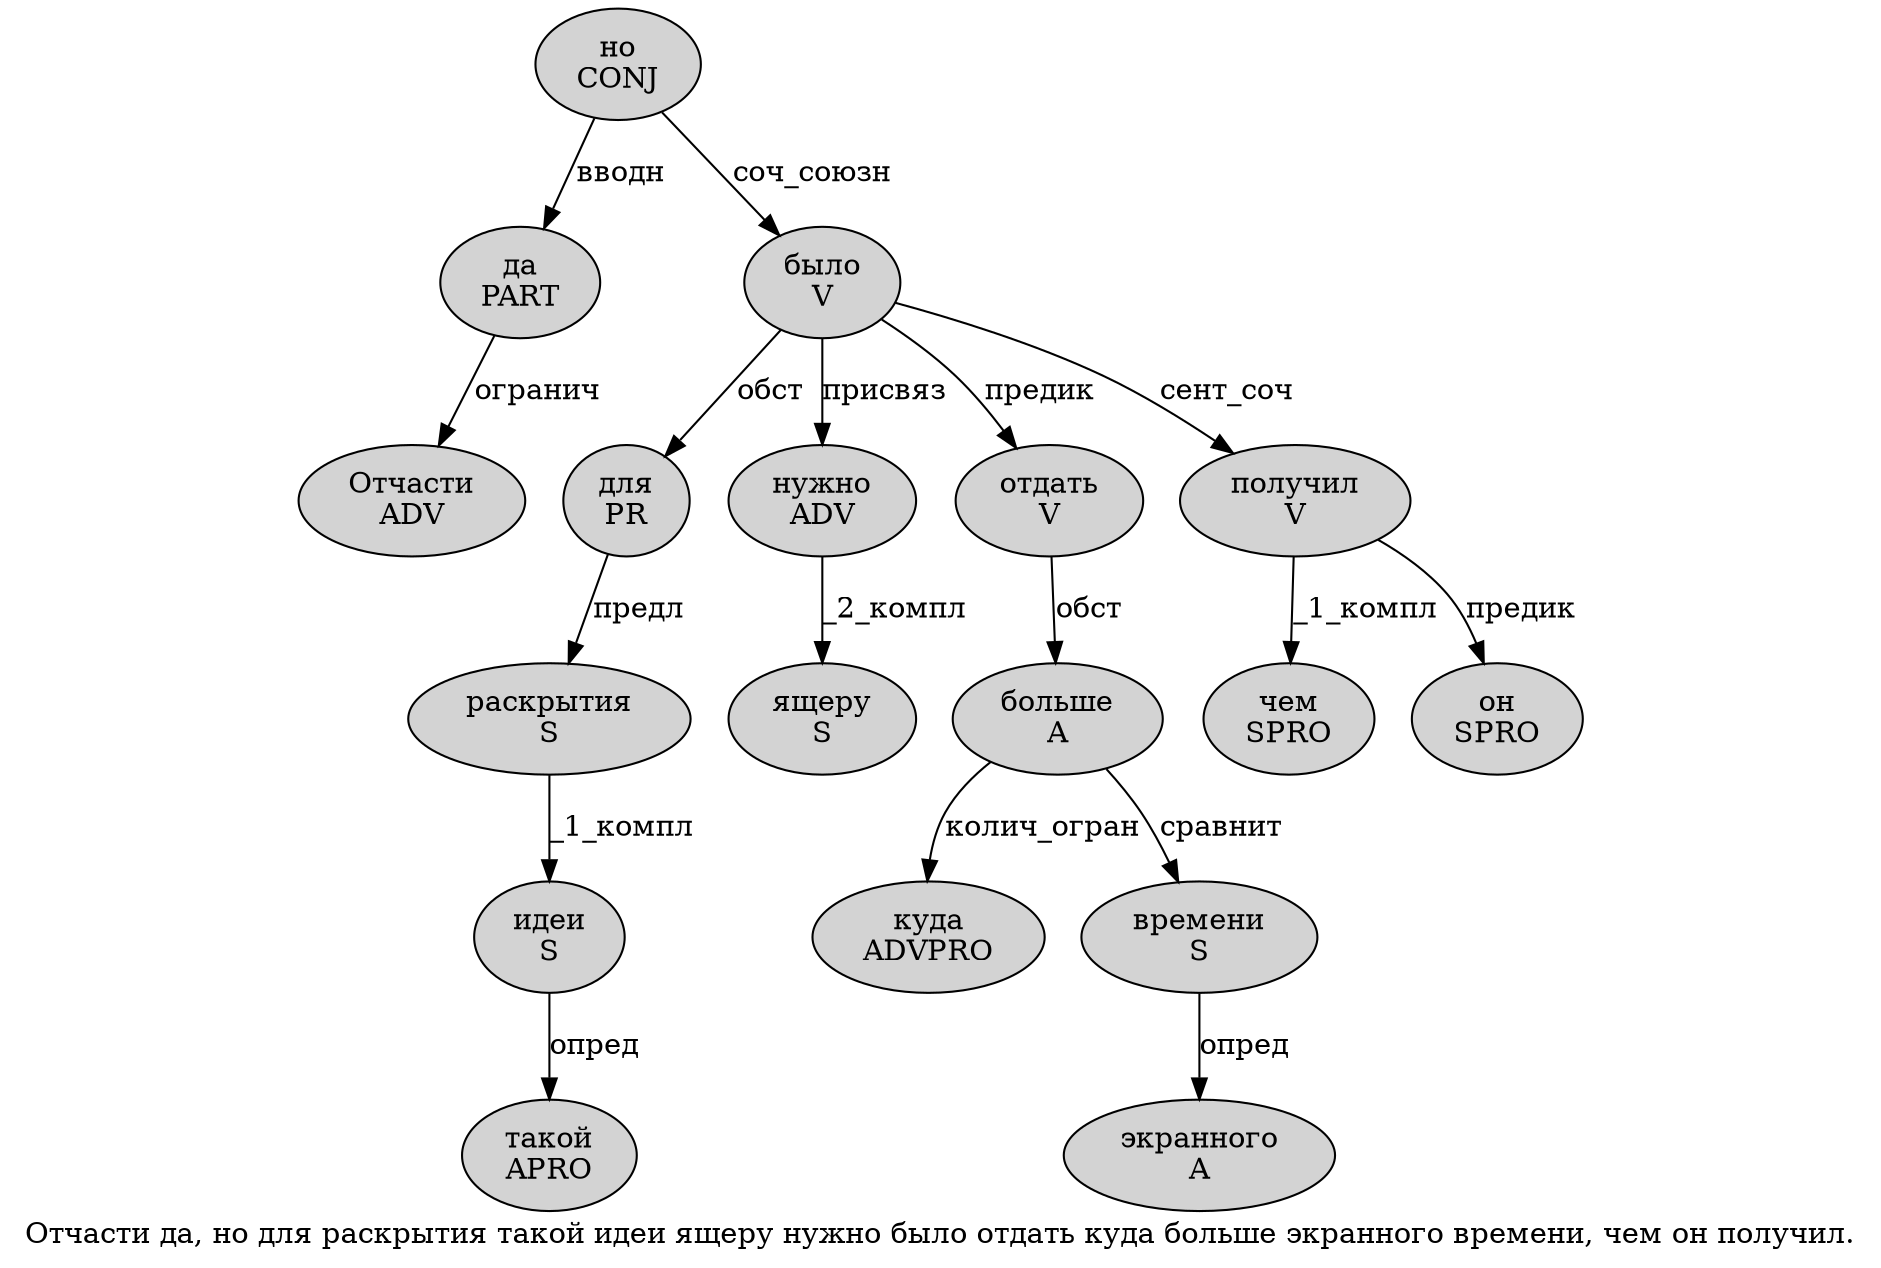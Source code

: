 digraph SENTENCE_4493 {
	graph [label="Отчасти да, но для раскрытия такой идеи ящеру нужно было отдать куда больше экранного времени, чем он получил."]
	node [style=filled]
		0 [label="Отчасти
ADV" color="" fillcolor=lightgray penwidth=1 shape=ellipse]
		1 [label="да
PART" color="" fillcolor=lightgray penwidth=1 shape=ellipse]
		3 [label="но
CONJ" color="" fillcolor=lightgray penwidth=1 shape=ellipse]
		4 [label="для
PR" color="" fillcolor=lightgray penwidth=1 shape=ellipse]
		5 [label="раскрытия
S" color="" fillcolor=lightgray penwidth=1 shape=ellipse]
		6 [label="такой
APRO" color="" fillcolor=lightgray penwidth=1 shape=ellipse]
		7 [label="идеи
S" color="" fillcolor=lightgray penwidth=1 shape=ellipse]
		8 [label="ящеру
S" color="" fillcolor=lightgray penwidth=1 shape=ellipse]
		9 [label="нужно
ADV" color="" fillcolor=lightgray penwidth=1 shape=ellipse]
		10 [label="было
V" color="" fillcolor=lightgray penwidth=1 shape=ellipse]
		11 [label="отдать
V" color="" fillcolor=lightgray penwidth=1 shape=ellipse]
		12 [label="куда
ADVPRO" color="" fillcolor=lightgray penwidth=1 shape=ellipse]
		13 [label="больше
A" color="" fillcolor=lightgray penwidth=1 shape=ellipse]
		14 [label="экранного
A" color="" fillcolor=lightgray penwidth=1 shape=ellipse]
		15 [label="времени
S" color="" fillcolor=lightgray penwidth=1 shape=ellipse]
		17 [label="чем
SPRO" color="" fillcolor=lightgray penwidth=1 shape=ellipse]
		18 [label="он
SPRO" color="" fillcolor=lightgray penwidth=1 shape=ellipse]
		19 [label="получил
V" color="" fillcolor=lightgray penwidth=1 shape=ellipse]
			11 -> 13 [label="обст"]
			7 -> 6 [label="опред"]
			5 -> 7 [label="_1_компл"]
			19 -> 17 [label="_1_компл"]
			19 -> 18 [label="предик"]
			1 -> 0 [label="огранич"]
			3 -> 1 [label="вводн"]
			3 -> 10 [label="соч_союзн"]
			15 -> 14 [label="опред"]
			13 -> 12 [label="колич_огран"]
			13 -> 15 [label="сравнит"]
			10 -> 4 [label="обст"]
			10 -> 9 [label="присвяз"]
			10 -> 11 [label="предик"]
			10 -> 19 [label="сент_соч"]
			9 -> 8 [label="_2_компл"]
			4 -> 5 [label="предл"]
}